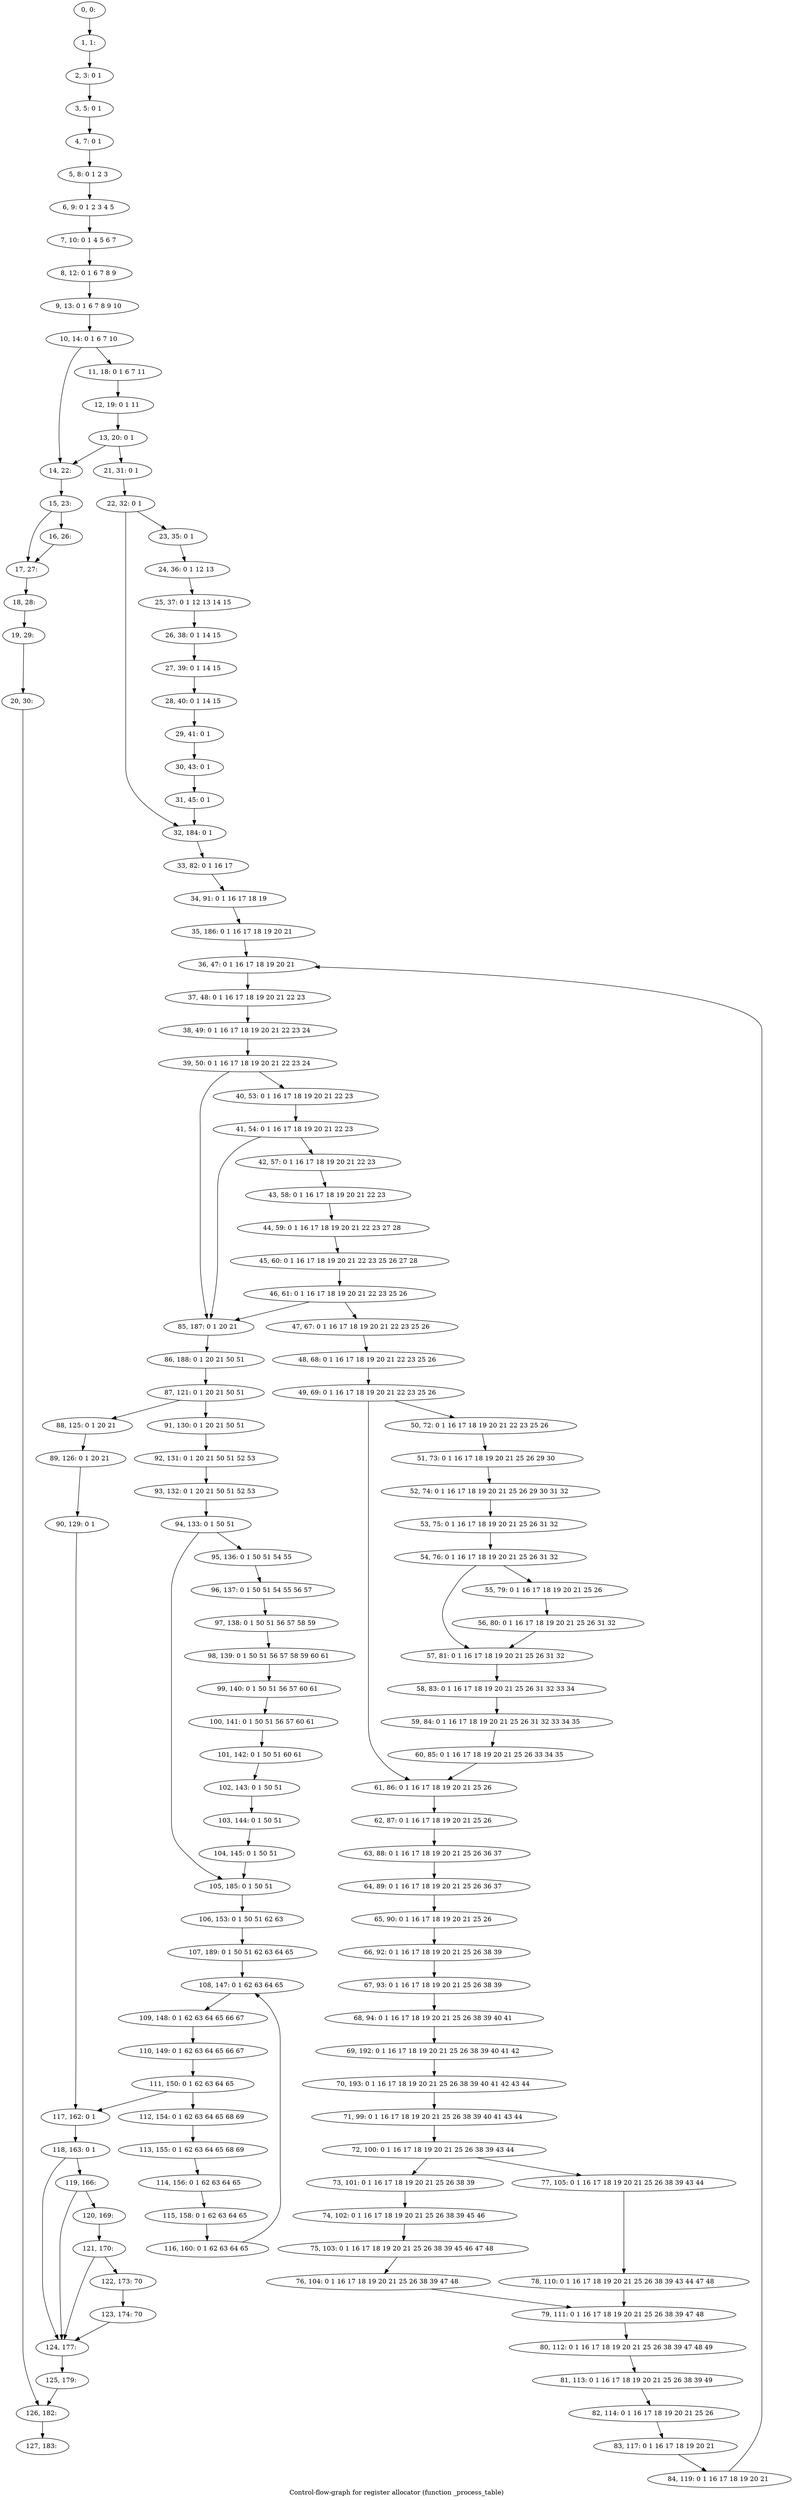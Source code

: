 digraph G {
graph [label="Control-flow-graph for register allocator (function _process_table)"]
0[label="0, 0: "];
1[label="1, 1: "];
2[label="2, 3: 0 1 "];
3[label="3, 5: 0 1 "];
4[label="4, 7: 0 1 "];
5[label="5, 8: 0 1 2 3 "];
6[label="6, 9: 0 1 2 3 4 5 "];
7[label="7, 10: 0 1 4 5 6 7 "];
8[label="8, 12: 0 1 6 7 8 9 "];
9[label="9, 13: 0 1 6 7 8 9 10 "];
10[label="10, 14: 0 1 6 7 10 "];
11[label="11, 18: 0 1 6 7 11 "];
12[label="12, 19: 0 1 11 "];
13[label="13, 20: 0 1 "];
14[label="14, 22: "];
15[label="15, 23: "];
16[label="16, 26: "];
17[label="17, 27: "];
18[label="18, 28: "];
19[label="19, 29: "];
20[label="20, 30: "];
21[label="21, 31: 0 1 "];
22[label="22, 32: 0 1 "];
23[label="23, 35: 0 1 "];
24[label="24, 36: 0 1 12 13 "];
25[label="25, 37: 0 1 12 13 14 15 "];
26[label="26, 38: 0 1 14 15 "];
27[label="27, 39: 0 1 14 15 "];
28[label="28, 40: 0 1 14 15 "];
29[label="29, 41: 0 1 "];
30[label="30, 43: 0 1 "];
31[label="31, 45: 0 1 "];
32[label="32, 184: 0 1 "];
33[label="33, 82: 0 1 16 17 "];
34[label="34, 91: 0 1 16 17 18 19 "];
35[label="35, 186: 0 1 16 17 18 19 20 21 "];
36[label="36, 47: 0 1 16 17 18 19 20 21 "];
37[label="37, 48: 0 1 16 17 18 19 20 21 22 23 "];
38[label="38, 49: 0 1 16 17 18 19 20 21 22 23 24 "];
39[label="39, 50: 0 1 16 17 18 19 20 21 22 23 24 "];
40[label="40, 53: 0 1 16 17 18 19 20 21 22 23 "];
41[label="41, 54: 0 1 16 17 18 19 20 21 22 23 "];
42[label="42, 57: 0 1 16 17 18 19 20 21 22 23 "];
43[label="43, 58: 0 1 16 17 18 19 20 21 22 23 "];
44[label="44, 59: 0 1 16 17 18 19 20 21 22 23 27 28 "];
45[label="45, 60: 0 1 16 17 18 19 20 21 22 23 25 26 27 28 "];
46[label="46, 61: 0 1 16 17 18 19 20 21 22 23 25 26 "];
47[label="47, 67: 0 1 16 17 18 19 20 21 22 23 25 26 "];
48[label="48, 68: 0 1 16 17 18 19 20 21 22 23 25 26 "];
49[label="49, 69: 0 1 16 17 18 19 20 21 22 23 25 26 "];
50[label="50, 72: 0 1 16 17 18 19 20 21 22 23 25 26 "];
51[label="51, 73: 0 1 16 17 18 19 20 21 25 26 29 30 "];
52[label="52, 74: 0 1 16 17 18 19 20 21 25 26 29 30 31 32 "];
53[label="53, 75: 0 1 16 17 18 19 20 21 25 26 31 32 "];
54[label="54, 76: 0 1 16 17 18 19 20 21 25 26 31 32 "];
55[label="55, 79: 0 1 16 17 18 19 20 21 25 26 "];
56[label="56, 80: 0 1 16 17 18 19 20 21 25 26 31 32 "];
57[label="57, 81: 0 1 16 17 18 19 20 21 25 26 31 32 "];
58[label="58, 83: 0 1 16 17 18 19 20 21 25 26 31 32 33 34 "];
59[label="59, 84: 0 1 16 17 18 19 20 21 25 26 31 32 33 34 35 "];
60[label="60, 85: 0 1 16 17 18 19 20 21 25 26 33 34 35 "];
61[label="61, 86: 0 1 16 17 18 19 20 21 25 26 "];
62[label="62, 87: 0 1 16 17 18 19 20 21 25 26 "];
63[label="63, 88: 0 1 16 17 18 19 20 21 25 26 36 37 "];
64[label="64, 89: 0 1 16 17 18 19 20 21 25 26 36 37 "];
65[label="65, 90: 0 1 16 17 18 19 20 21 25 26 "];
66[label="66, 92: 0 1 16 17 18 19 20 21 25 26 38 39 "];
67[label="67, 93: 0 1 16 17 18 19 20 21 25 26 38 39 "];
68[label="68, 94: 0 1 16 17 18 19 20 21 25 26 38 39 40 41 "];
69[label="69, 192: 0 1 16 17 18 19 20 21 25 26 38 39 40 41 42 "];
70[label="70, 193: 0 1 16 17 18 19 20 21 25 26 38 39 40 41 42 43 44 "];
71[label="71, 99: 0 1 16 17 18 19 20 21 25 26 38 39 40 41 43 44 "];
72[label="72, 100: 0 1 16 17 18 19 20 21 25 26 38 39 43 44 "];
73[label="73, 101: 0 1 16 17 18 19 20 21 25 26 38 39 "];
74[label="74, 102: 0 1 16 17 18 19 20 21 25 26 38 39 45 46 "];
75[label="75, 103: 0 1 16 17 18 19 20 21 25 26 38 39 45 46 47 48 "];
76[label="76, 104: 0 1 16 17 18 19 20 21 25 26 38 39 47 48 "];
77[label="77, 105: 0 1 16 17 18 19 20 21 25 26 38 39 43 44 "];
78[label="78, 110: 0 1 16 17 18 19 20 21 25 26 38 39 43 44 47 48 "];
79[label="79, 111: 0 1 16 17 18 19 20 21 25 26 38 39 47 48 "];
80[label="80, 112: 0 1 16 17 18 19 20 21 25 26 38 39 47 48 49 "];
81[label="81, 113: 0 1 16 17 18 19 20 21 25 26 38 39 49 "];
82[label="82, 114: 0 1 16 17 18 19 20 21 25 26 "];
83[label="83, 117: 0 1 16 17 18 19 20 21 "];
84[label="84, 119: 0 1 16 17 18 19 20 21 "];
85[label="85, 187: 0 1 20 21 "];
86[label="86, 188: 0 1 20 21 50 51 "];
87[label="87, 121: 0 1 20 21 50 51 "];
88[label="88, 125: 0 1 20 21 "];
89[label="89, 126: 0 1 20 21 "];
90[label="90, 129: 0 1 "];
91[label="91, 130: 0 1 20 21 50 51 "];
92[label="92, 131: 0 1 20 21 50 51 52 53 "];
93[label="93, 132: 0 1 20 21 50 51 52 53 "];
94[label="94, 133: 0 1 50 51 "];
95[label="95, 136: 0 1 50 51 54 55 "];
96[label="96, 137: 0 1 50 51 54 55 56 57 "];
97[label="97, 138: 0 1 50 51 56 57 58 59 "];
98[label="98, 139: 0 1 50 51 56 57 58 59 60 61 "];
99[label="99, 140: 0 1 50 51 56 57 60 61 "];
100[label="100, 141: 0 1 50 51 56 57 60 61 "];
101[label="101, 142: 0 1 50 51 60 61 "];
102[label="102, 143: 0 1 50 51 "];
103[label="103, 144: 0 1 50 51 "];
104[label="104, 145: 0 1 50 51 "];
105[label="105, 185: 0 1 50 51 "];
106[label="106, 153: 0 1 50 51 62 63 "];
107[label="107, 189: 0 1 50 51 62 63 64 65 "];
108[label="108, 147: 0 1 62 63 64 65 "];
109[label="109, 148: 0 1 62 63 64 65 66 67 "];
110[label="110, 149: 0 1 62 63 64 65 66 67 "];
111[label="111, 150: 0 1 62 63 64 65 "];
112[label="112, 154: 0 1 62 63 64 65 68 69 "];
113[label="113, 155: 0 1 62 63 64 65 68 69 "];
114[label="114, 156: 0 1 62 63 64 65 "];
115[label="115, 158: 0 1 62 63 64 65 "];
116[label="116, 160: 0 1 62 63 64 65 "];
117[label="117, 162: 0 1 "];
118[label="118, 163: 0 1 "];
119[label="119, 166: "];
120[label="120, 169: "];
121[label="121, 170: "];
122[label="122, 173: 70 "];
123[label="123, 174: 70 "];
124[label="124, 177: "];
125[label="125, 179: "];
126[label="126, 182: "];
127[label="127, 183: "];
0->1 ;
1->2 ;
2->3 ;
3->4 ;
4->5 ;
5->6 ;
6->7 ;
7->8 ;
8->9 ;
9->10 ;
10->11 ;
10->14 ;
11->12 ;
12->13 ;
13->14 ;
13->21 ;
14->15 ;
15->16 ;
15->17 ;
16->17 ;
17->18 ;
18->19 ;
19->20 ;
20->126 ;
21->22 ;
22->23 ;
22->32 ;
23->24 ;
24->25 ;
25->26 ;
26->27 ;
27->28 ;
28->29 ;
29->30 ;
30->31 ;
31->32 ;
32->33 ;
33->34 ;
34->35 ;
35->36 ;
36->37 ;
37->38 ;
38->39 ;
39->40 ;
39->85 ;
40->41 ;
41->42 ;
41->85 ;
42->43 ;
43->44 ;
44->45 ;
45->46 ;
46->47 ;
46->85 ;
47->48 ;
48->49 ;
49->50 ;
49->61 ;
50->51 ;
51->52 ;
52->53 ;
53->54 ;
54->55 ;
54->57 ;
55->56 ;
56->57 ;
57->58 ;
58->59 ;
59->60 ;
60->61 ;
61->62 ;
62->63 ;
63->64 ;
64->65 ;
65->66 ;
66->67 ;
67->68 ;
68->69 ;
69->70 ;
70->71 ;
71->72 ;
72->73 ;
72->77 ;
73->74 ;
74->75 ;
75->76 ;
76->79 ;
77->78 ;
78->79 ;
79->80 ;
80->81 ;
81->82 ;
82->83 ;
83->84 ;
84->36 ;
85->86 ;
86->87 ;
87->88 ;
87->91 ;
88->89 ;
89->90 ;
90->117 ;
91->92 ;
92->93 ;
93->94 ;
94->95 ;
94->105 ;
95->96 ;
96->97 ;
97->98 ;
98->99 ;
99->100 ;
100->101 ;
101->102 ;
102->103 ;
103->104 ;
104->105 ;
105->106 ;
106->107 ;
107->108 ;
108->109 ;
109->110 ;
110->111 ;
111->112 ;
111->117 ;
112->113 ;
113->114 ;
114->115 ;
115->116 ;
116->108 ;
117->118 ;
118->119 ;
118->124 ;
119->120 ;
119->124 ;
120->121 ;
121->122 ;
121->124 ;
122->123 ;
123->124 ;
124->125 ;
125->126 ;
126->127 ;
}
